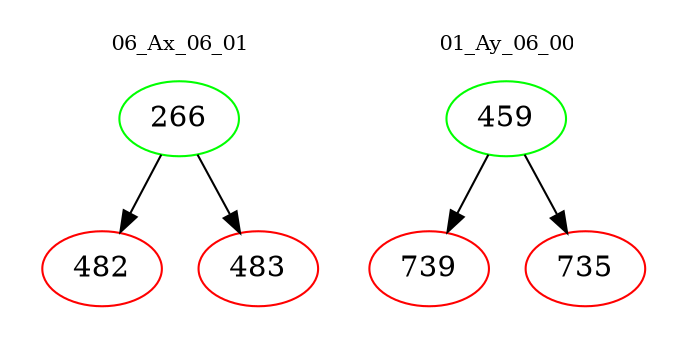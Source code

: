 digraph{
subgraph cluster_0 {
color = white
label = "06_Ax_06_01";
fontsize=10;
T0_266 [label="266", color="green"]
T0_266 -> T0_482 [color="black"]
T0_482 [label="482", color="red"]
T0_266 -> T0_483 [color="black"]
T0_483 [label="483", color="red"]
}
subgraph cluster_1 {
color = white
label = "01_Ay_06_00";
fontsize=10;
T1_459 [label="459", color="green"]
T1_459 -> T1_739 [color="black"]
T1_739 [label="739", color="red"]
T1_459 -> T1_735 [color="black"]
T1_735 [label="735", color="red"]
}
}
